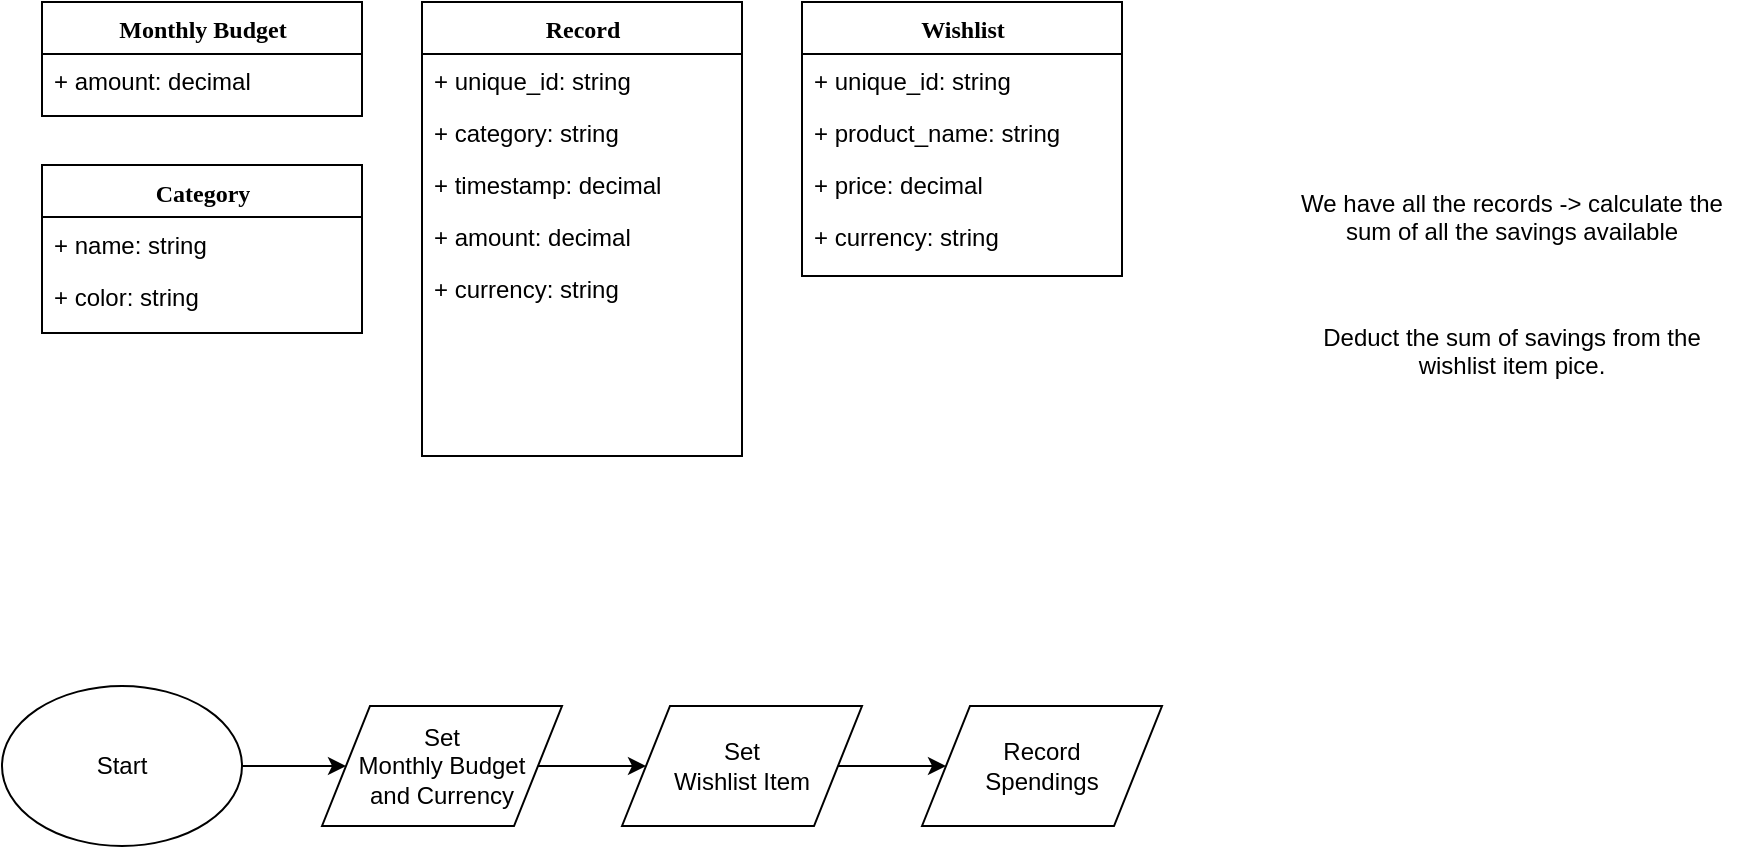 <mxfile version="12.1.0" type="device" pages="1"><diagram name="Page-1" id="9f46799a-70d6-7492-0946-bef42562c5a5"><mxGraphModel dx="1092" dy="763" grid="1" gridSize="10" guides="1" tooltips="1" connect="1" arrows="1" fold="1" page="1" pageScale="1" pageWidth="1100" pageHeight="850" background="#ffffff" math="0" shadow="0"><root><mxCell id="0"/><mxCell id="1" parent="0"/><mxCell id="78961159f06e98e8-17" value="Record" style="swimlane;html=1;fontStyle=1;align=center;verticalAlign=top;childLayout=stackLayout;horizontal=1;startSize=26;horizontalStack=0;resizeParent=1;resizeLast=0;collapsible=1;marginBottom=0;swimlaneFillColor=#ffffff;rounded=0;shadow=0;comic=0;labelBackgroundColor=none;strokeColor=#000000;strokeWidth=1;fillColor=none;fontFamily=Verdana;fontSize=12;fontColor=#000000;" parent="1" vertex="1"><mxGeometry x="250" y="83" width="160" height="227" as="geometry"/></mxCell><mxCell id="78961159f06e98e8-24" value="+ unique_id: string" style="text;html=1;strokeColor=none;fillColor=none;align=left;verticalAlign=top;spacingLeft=4;spacingRight=4;whiteSpace=wrap;overflow=hidden;rotatable=0;points=[[0,0.5],[1,0.5]];portConstraint=eastwest;" parent="78961159f06e98e8-17" vertex="1"><mxGeometry y="26" width="160" height="26" as="geometry"/></mxCell><mxCell id="78961159f06e98e8-21" value="+ category: string" style="text;html=1;strokeColor=none;fillColor=none;align=left;verticalAlign=top;spacingLeft=4;spacingRight=4;whiteSpace=wrap;overflow=hidden;rotatable=0;points=[[0,0.5],[1,0.5]];portConstraint=eastwest;" parent="78961159f06e98e8-17" vertex="1"><mxGeometry y="52" width="160" height="26" as="geometry"/></mxCell><mxCell id="78961159f06e98e8-23" value="+ timestamp: decimal" style="text;html=1;strokeColor=none;fillColor=none;align=left;verticalAlign=top;spacingLeft=4;spacingRight=4;whiteSpace=wrap;overflow=hidden;rotatable=0;points=[[0,0.5],[1,0.5]];portConstraint=eastwest;" parent="78961159f06e98e8-17" vertex="1"><mxGeometry y="78" width="160" height="26" as="geometry"/></mxCell><mxCell id="78961159f06e98e8-25" value="+ amount: decimal" style="text;html=1;strokeColor=none;fillColor=none;align=left;verticalAlign=top;spacingLeft=4;spacingRight=4;whiteSpace=wrap;overflow=hidden;rotatable=0;points=[[0,0.5],[1,0.5]];portConstraint=eastwest;" parent="78961159f06e98e8-17" vertex="1"><mxGeometry y="104" width="160" height="26" as="geometry"/></mxCell><mxCell id="78961159f06e98e8-26" value="+ currency: string" style="text;html=1;strokeColor=none;fillColor=none;align=left;verticalAlign=top;spacingLeft=4;spacingRight=4;whiteSpace=wrap;overflow=hidden;rotatable=0;points=[[0,0.5],[1,0.5]];portConstraint=eastwest;" parent="78961159f06e98e8-17" vertex="1"><mxGeometry y="130" width="160" height="26" as="geometry"/></mxCell><mxCell id="78961159f06e98e8-30" value="Wishlist" style="swimlane;html=1;fontStyle=1;align=center;verticalAlign=top;childLayout=stackLayout;horizontal=1;startSize=26;horizontalStack=0;resizeParent=1;resizeLast=0;collapsible=1;marginBottom=0;swimlaneFillColor=#ffffff;rounded=0;shadow=0;comic=0;labelBackgroundColor=none;strokeColor=#000000;strokeWidth=1;fillColor=none;fontFamily=Verdana;fontSize=12;fontColor=#000000;" parent="1" vertex="1"><mxGeometry x="440" y="83" width="160" height="137" as="geometry"/></mxCell><mxCell id="KaPz5HiQb80Fdf2ZiEpg-10" value="+ unique_id: string" style="text;html=1;strokeColor=none;fillColor=none;align=left;verticalAlign=top;spacingLeft=4;spacingRight=4;whiteSpace=wrap;overflow=hidden;rotatable=0;points=[[0,0.5],[1,0.5]];portConstraint=eastwest;" vertex="1" parent="78961159f06e98e8-30"><mxGeometry y="26" width="160" height="26" as="geometry"/></mxCell><mxCell id="78961159f06e98e8-31" value="+ product_name: string" style="text;html=1;strokeColor=none;fillColor=none;align=left;verticalAlign=top;spacingLeft=4;spacingRight=4;whiteSpace=wrap;overflow=hidden;rotatable=0;points=[[0,0.5],[1,0.5]];portConstraint=eastwest;" parent="78961159f06e98e8-30" vertex="1"><mxGeometry y="52" width="160" height="26" as="geometry"/></mxCell><mxCell id="78961159f06e98e8-32" value="+ price: decimal" style="text;html=1;strokeColor=none;fillColor=none;align=left;verticalAlign=top;spacingLeft=4;spacingRight=4;whiteSpace=wrap;overflow=hidden;rotatable=0;points=[[0,0.5],[1,0.5]];portConstraint=eastwest;" parent="78961159f06e98e8-30" vertex="1"><mxGeometry y="78" width="160" height="26" as="geometry"/></mxCell><mxCell id="78961159f06e98e8-36" value="+ currency: string" style="text;html=1;strokeColor=none;fillColor=none;align=left;verticalAlign=top;spacingLeft=4;spacingRight=4;whiteSpace=wrap;overflow=hidden;rotatable=0;points=[[0,0.5],[1,0.5]];portConstraint=eastwest;" parent="78961159f06e98e8-30" vertex="1"><mxGeometry y="104" width="160" height="26" as="geometry"/></mxCell><mxCell id="KaPz5HiQb80Fdf2ZiEpg-1" value="Monthly Budget" style="swimlane;html=1;fontStyle=1;align=center;verticalAlign=top;childLayout=stackLayout;horizontal=1;startSize=26;horizontalStack=0;resizeParent=1;resizeLast=0;collapsible=1;marginBottom=0;swimlaneFillColor=#ffffff;rounded=0;shadow=0;comic=0;labelBackgroundColor=none;strokeColor=#000000;strokeWidth=1;fillColor=none;fontFamily=Verdana;fontSize=12;fontColor=#000000;" vertex="1" parent="1"><mxGeometry x="60" y="83" width="160" height="57" as="geometry"/></mxCell><mxCell id="KaPz5HiQb80Fdf2ZiEpg-2" value="+ amount: decimal" style="text;html=1;strokeColor=none;fillColor=none;align=left;verticalAlign=top;spacingLeft=4;spacingRight=4;whiteSpace=wrap;overflow=hidden;rotatable=0;points=[[0,0.5],[1,0.5]];portConstraint=eastwest;" vertex="1" parent="KaPz5HiQb80Fdf2ZiEpg-1"><mxGeometry y="26" width="160" height="26" as="geometry"/></mxCell><mxCell id="KaPz5HiQb80Fdf2ZiEpg-11" value="Category" style="swimlane;html=1;fontStyle=1;align=center;verticalAlign=top;childLayout=stackLayout;horizontal=1;startSize=26;horizontalStack=0;resizeParent=1;resizeLast=0;collapsible=1;marginBottom=0;swimlaneFillColor=#ffffff;rounded=0;shadow=0;comic=0;labelBackgroundColor=none;strokeColor=#000000;strokeWidth=1;fillColor=none;fontFamily=Verdana;fontSize=12;fontColor=#000000;" vertex="1" parent="1"><mxGeometry x="60" y="164.5" width="160" height="84" as="geometry"/></mxCell><mxCell id="KaPz5HiQb80Fdf2ZiEpg-12" value="+ name: string" style="text;html=1;strokeColor=none;fillColor=none;align=left;verticalAlign=top;spacingLeft=4;spacingRight=4;whiteSpace=wrap;overflow=hidden;rotatable=0;points=[[0,0.5],[1,0.5]];portConstraint=eastwest;" vertex="1" parent="KaPz5HiQb80Fdf2ZiEpg-11"><mxGeometry y="26" width="160" height="26" as="geometry"/></mxCell><mxCell id="KaPz5HiQb80Fdf2ZiEpg-13" value="+ color: string" style="text;html=1;strokeColor=none;fillColor=none;align=left;verticalAlign=top;spacingLeft=4;spacingRight=4;whiteSpace=wrap;overflow=hidden;rotatable=0;points=[[0,0.5],[1,0.5]];portConstraint=eastwest;" vertex="1" parent="KaPz5HiQb80Fdf2ZiEpg-11"><mxGeometry y="52" width="160" height="28" as="geometry"/></mxCell><mxCell id="KaPz5HiQb80Fdf2ZiEpg-14" value="&lt;br&gt;&lt;p class=&quot;p1&quot;&gt;We have all the records -&amp;gt; calculate the sum of all the savings available&lt;/p&gt;&lt;br&gt;&lt;p class=&quot;p1&quot;&gt;Deduct the sum of savings from the wishlist item pice.&lt;/p&gt;" style="text;html=1;strokeColor=none;fillColor=none;align=center;verticalAlign=middle;whiteSpace=wrap;rounded=0;" vertex="1" parent="1"><mxGeometry x="680" y="131.5" width="230" height="170" as="geometry"/></mxCell><mxCell id="KaPz5HiQb80Fdf2ZiEpg-18" style="edgeStyle=orthogonalEdgeStyle;rounded=0;orthogonalLoop=1;jettySize=auto;html=1;exitX=1;exitY=0.5;exitDx=0;exitDy=0;entryX=0;entryY=0.5;entryDx=0;entryDy=0;" edge="1" parent="1" source="KaPz5HiQb80Fdf2ZiEpg-16" target="KaPz5HiQb80Fdf2ZiEpg-17"><mxGeometry relative="1" as="geometry"/></mxCell><mxCell id="KaPz5HiQb80Fdf2ZiEpg-16" value="Start" style="ellipse;whiteSpace=wrap;html=1;" vertex="1" parent="1"><mxGeometry x="40" y="425" width="120" height="80" as="geometry"/></mxCell><mxCell id="KaPz5HiQb80Fdf2ZiEpg-20" style="edgeStyle=orthogonalEdgeStyle;rounded=0;orthogonalLoop=1;jettySize=auto;html=1;exitX=1;exitY=0.5;exitDx=0;exitDy=0;entryX=0;entryY=0.5;entryDx=0;entryDy=0;" edge="1" parent="1" source="KaPz5HiQb80Fdf2ZiEpg-17" target="KaPz5HiQb80Fdf2ZiEpg-19"><mxGeometry relative="1" as="geometry"/></mxCell><mxCell id="KaPz5HiQb80Fdf2ZiEpg-17" value="Set&lt;br&gt;Monthly Budget&lt;br&gt;and Currency" style="shape=parallelogram;perimeter=parallelogramPerimeter;whiteSpace=wrap;html=1;" vertex="1" parent="1"><mxGeometry x="200" y="435" width="120" height="60" as="geometry"/></mxCell><mxCell id="KaPz5HiQb80Fdf2ZiEpg-22" style="edgeStyle=orthogonalEdgeStyle;rounded=0;orthogonalLoop=1;jettySize=auto;html=1;exitX=1;exitY=0.5;exitDx=0;exitDy=0;entryX=0;entryY=0.5;entryDx=0;entryDy=0;" edge="1" parent="1" source="KaPz5HiQb80Fdf2ZiEpg-19" target="KaPz5HiQb80Fdf2ZiEpg-21"><mxGeometry relative="1" as="geometry"/></mxCell><mxCell id="KaPz5HiQb80Fdf2ZiEpg-19" value="Set&lt;br&gt;Wishlist Item" style="shape=parallelogram;perimeter=parallelogramPerimeter;whiteSpace=wrap;html=1;" vertex="1" parent="1"><mxGeometry x="350" y="435" width="120" height="60" as="geometry"/></mxCell><mxCell id="KaPz5HiQb80Fdf2ZiEpg-21" value="Record&lt;br&gt;Spendings" style="shape=parallelogram;perimeter=parallelogramPerimeter;whiteSpace=wrap;html=1;" vertex="1" parent="1"><mxGeometry x="500" y="435" width="120" height="60" as="geometry"/></mxCell></root></mxGraphModel></diagram></mxfile>